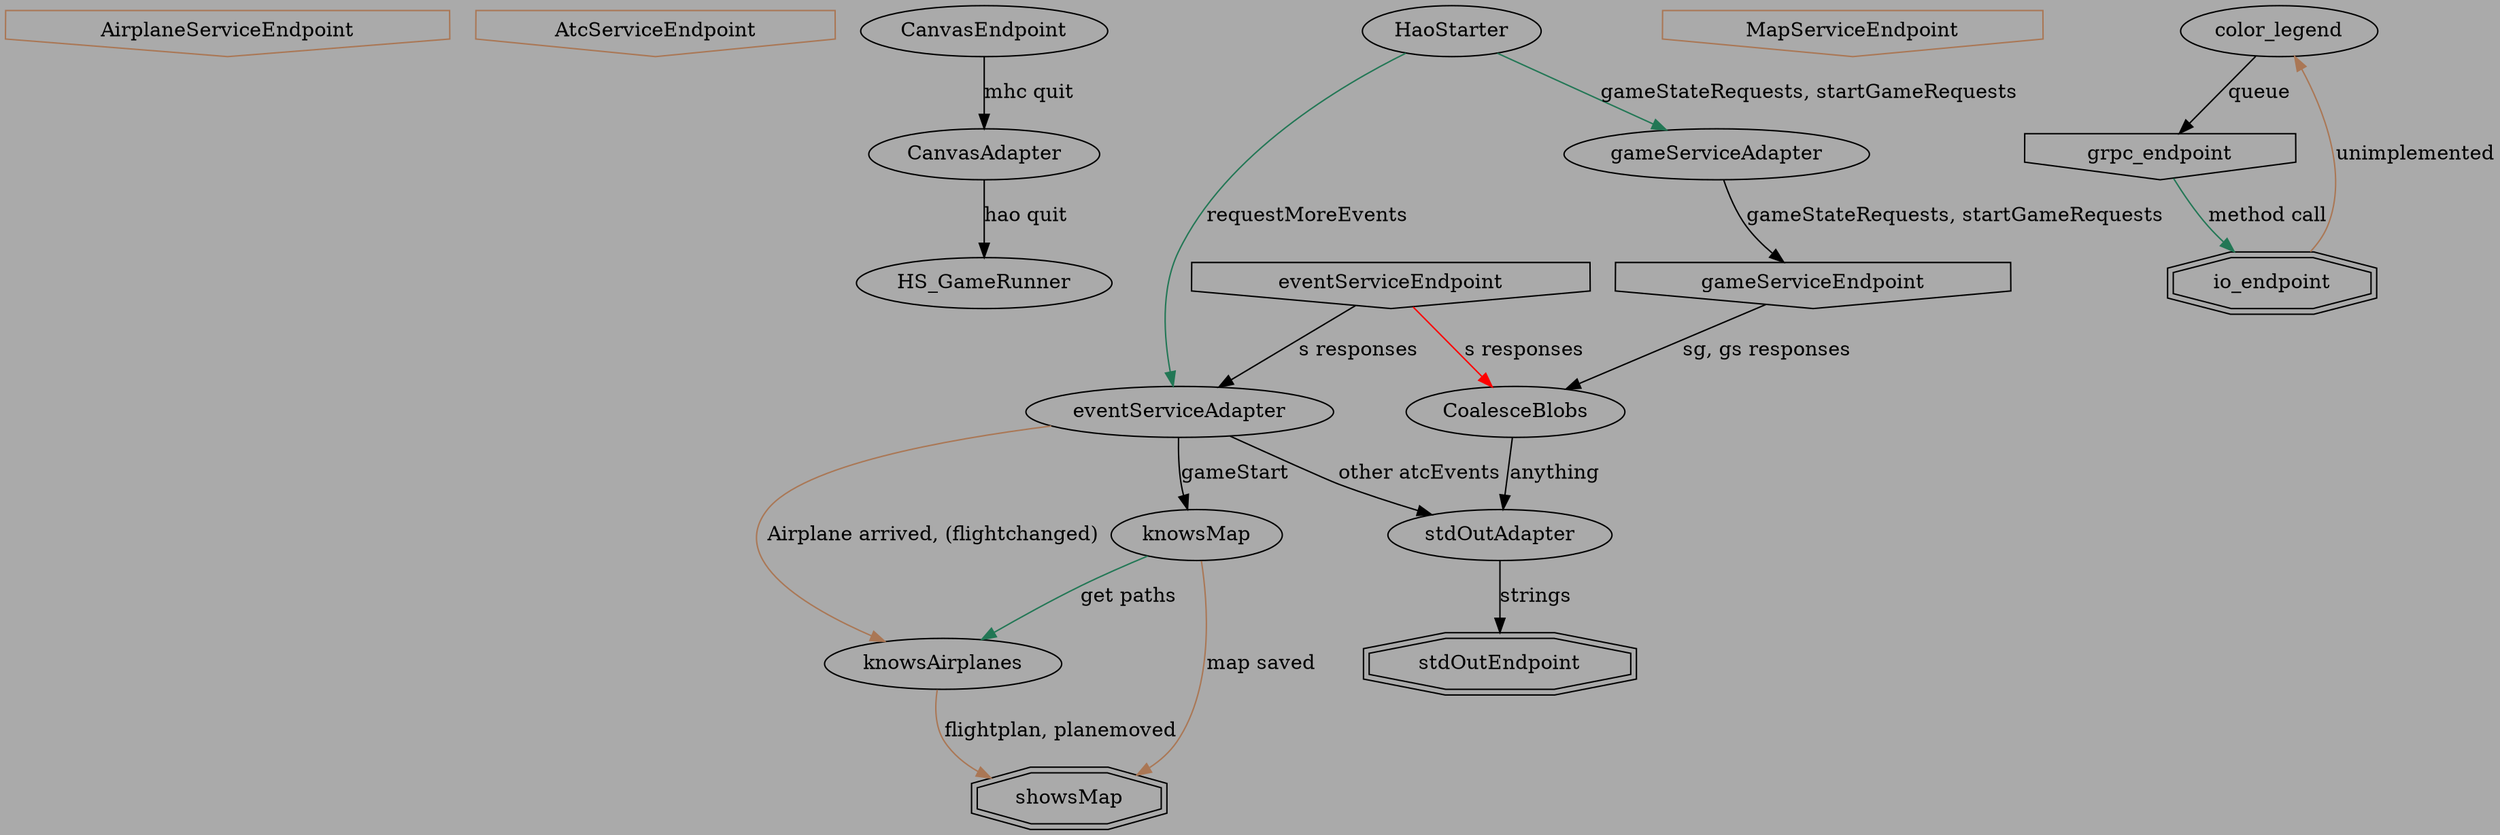 
digraph bey1800_stoptracking_pageflow
{

/*
*/
	bgcolor = "#AAAAAA"

	AirplaneServiceEndpoint [ shape = invhouse color = "#AA7755" ]; # for updating flight plans
	AtcServiceEndpoint [ shape = invhouse color = "#AA7755" ]; # for game version
	CanvasAdapter;
	CanvasEndpoint;
	CoalesceBlobs;
	# eventDuplicator [ color = "#AA7755" ];
	eventServiceAdapter;
	eventServiceEndpoint [ shape = invhouse ];
	gameServiceAdapter;
	gameServiceEndpoint [ shape = invhouse ];
	HaoStarter;
	HS_GameRunner;
	knowsAirplanes;
	knowsMap;
	MapServiceEndpoint [ shape = invhouse color = "#AA7755" ]; # for node to point conversion
	stdOutAdapter;
	stdOutEndpoint [ shape = doubleoctagon ];
	showsMap [ shape = doubleoctagon ];
	color_legend;
	grpc_endpoint [ shape = invhouse ];
	io_endpoint [ shape = doubleoctagon ];

	# [ label = "" ];

	CoalesceBlobs -> stdOutAdapter [ label = "anything" ];

	CanvasEndpoint -> CanvasAdapter [ label = "mhc quit" ];

	CanvasAdapter -> HS_GameRunner [ label = "hao quit" ];

	HaoStarter -> eventServiceAdapter [ label = "requestMoreEvents" color = "#227755" ]; # while I'd prefer a queue message, those are proprietary. maybe have a separate queue for 'requests events' that accepts a haoevent and inserts a atc/grpc request in the adapter-endpoint queue
	HaoStarter -> gameServiceAdapter [ label = "gameStateRequests, startGameRequests" color = "#227755" ];

	gameServiceAdapter -> gameServiceEndpoint [ label = "gameStateRequests, startGameRequests" ];

	gameServiceEndpoint -> CoalesceBlobs [ label = "sg, gs responses" ];

	eventServiceEndpoint -> eventServiceAdapter [ label = "s responses" ];
	eventServiceEndpoint -> CoalesceBlobs [ label = "s responses" color = "red" ]; # sever this, it is a duplicate and may starve the esadapter

	eventServiceAdapter -> knowsMap [ label = "gameStart" ];
	eventServiceAdapter -> stdOutAdapter [ label = "other atcEvents" ];
	eventServiceAdapter -> knowsAirplanes [ label = "Airplane arrived, (flightchanged)" color = "#AA7755" ];

	knowsAirplanes -> showsMap [ label = "flightplan, planemoved" color = "#AA7755" ];

	knowsMap -> showsMap [ label = "map saved" color = "#AA7755" ];
	knowsMap -> knowsAirplanes [ label = "get paths" color = "#227755" ];

	stdOutAdapter -> stdOutEndpoint [ label = "strings" ];

	color_legend -> grpc_endpoint [ label = "queue" ];

	grpc_endpoint -> io_endpoint [ label = "method call" color = "#227755" ];

	io_endpoint -> color_legend [ label = "unimplemented" color = "#AA7755" ];

	# ->  [ label = "" ];
}

















